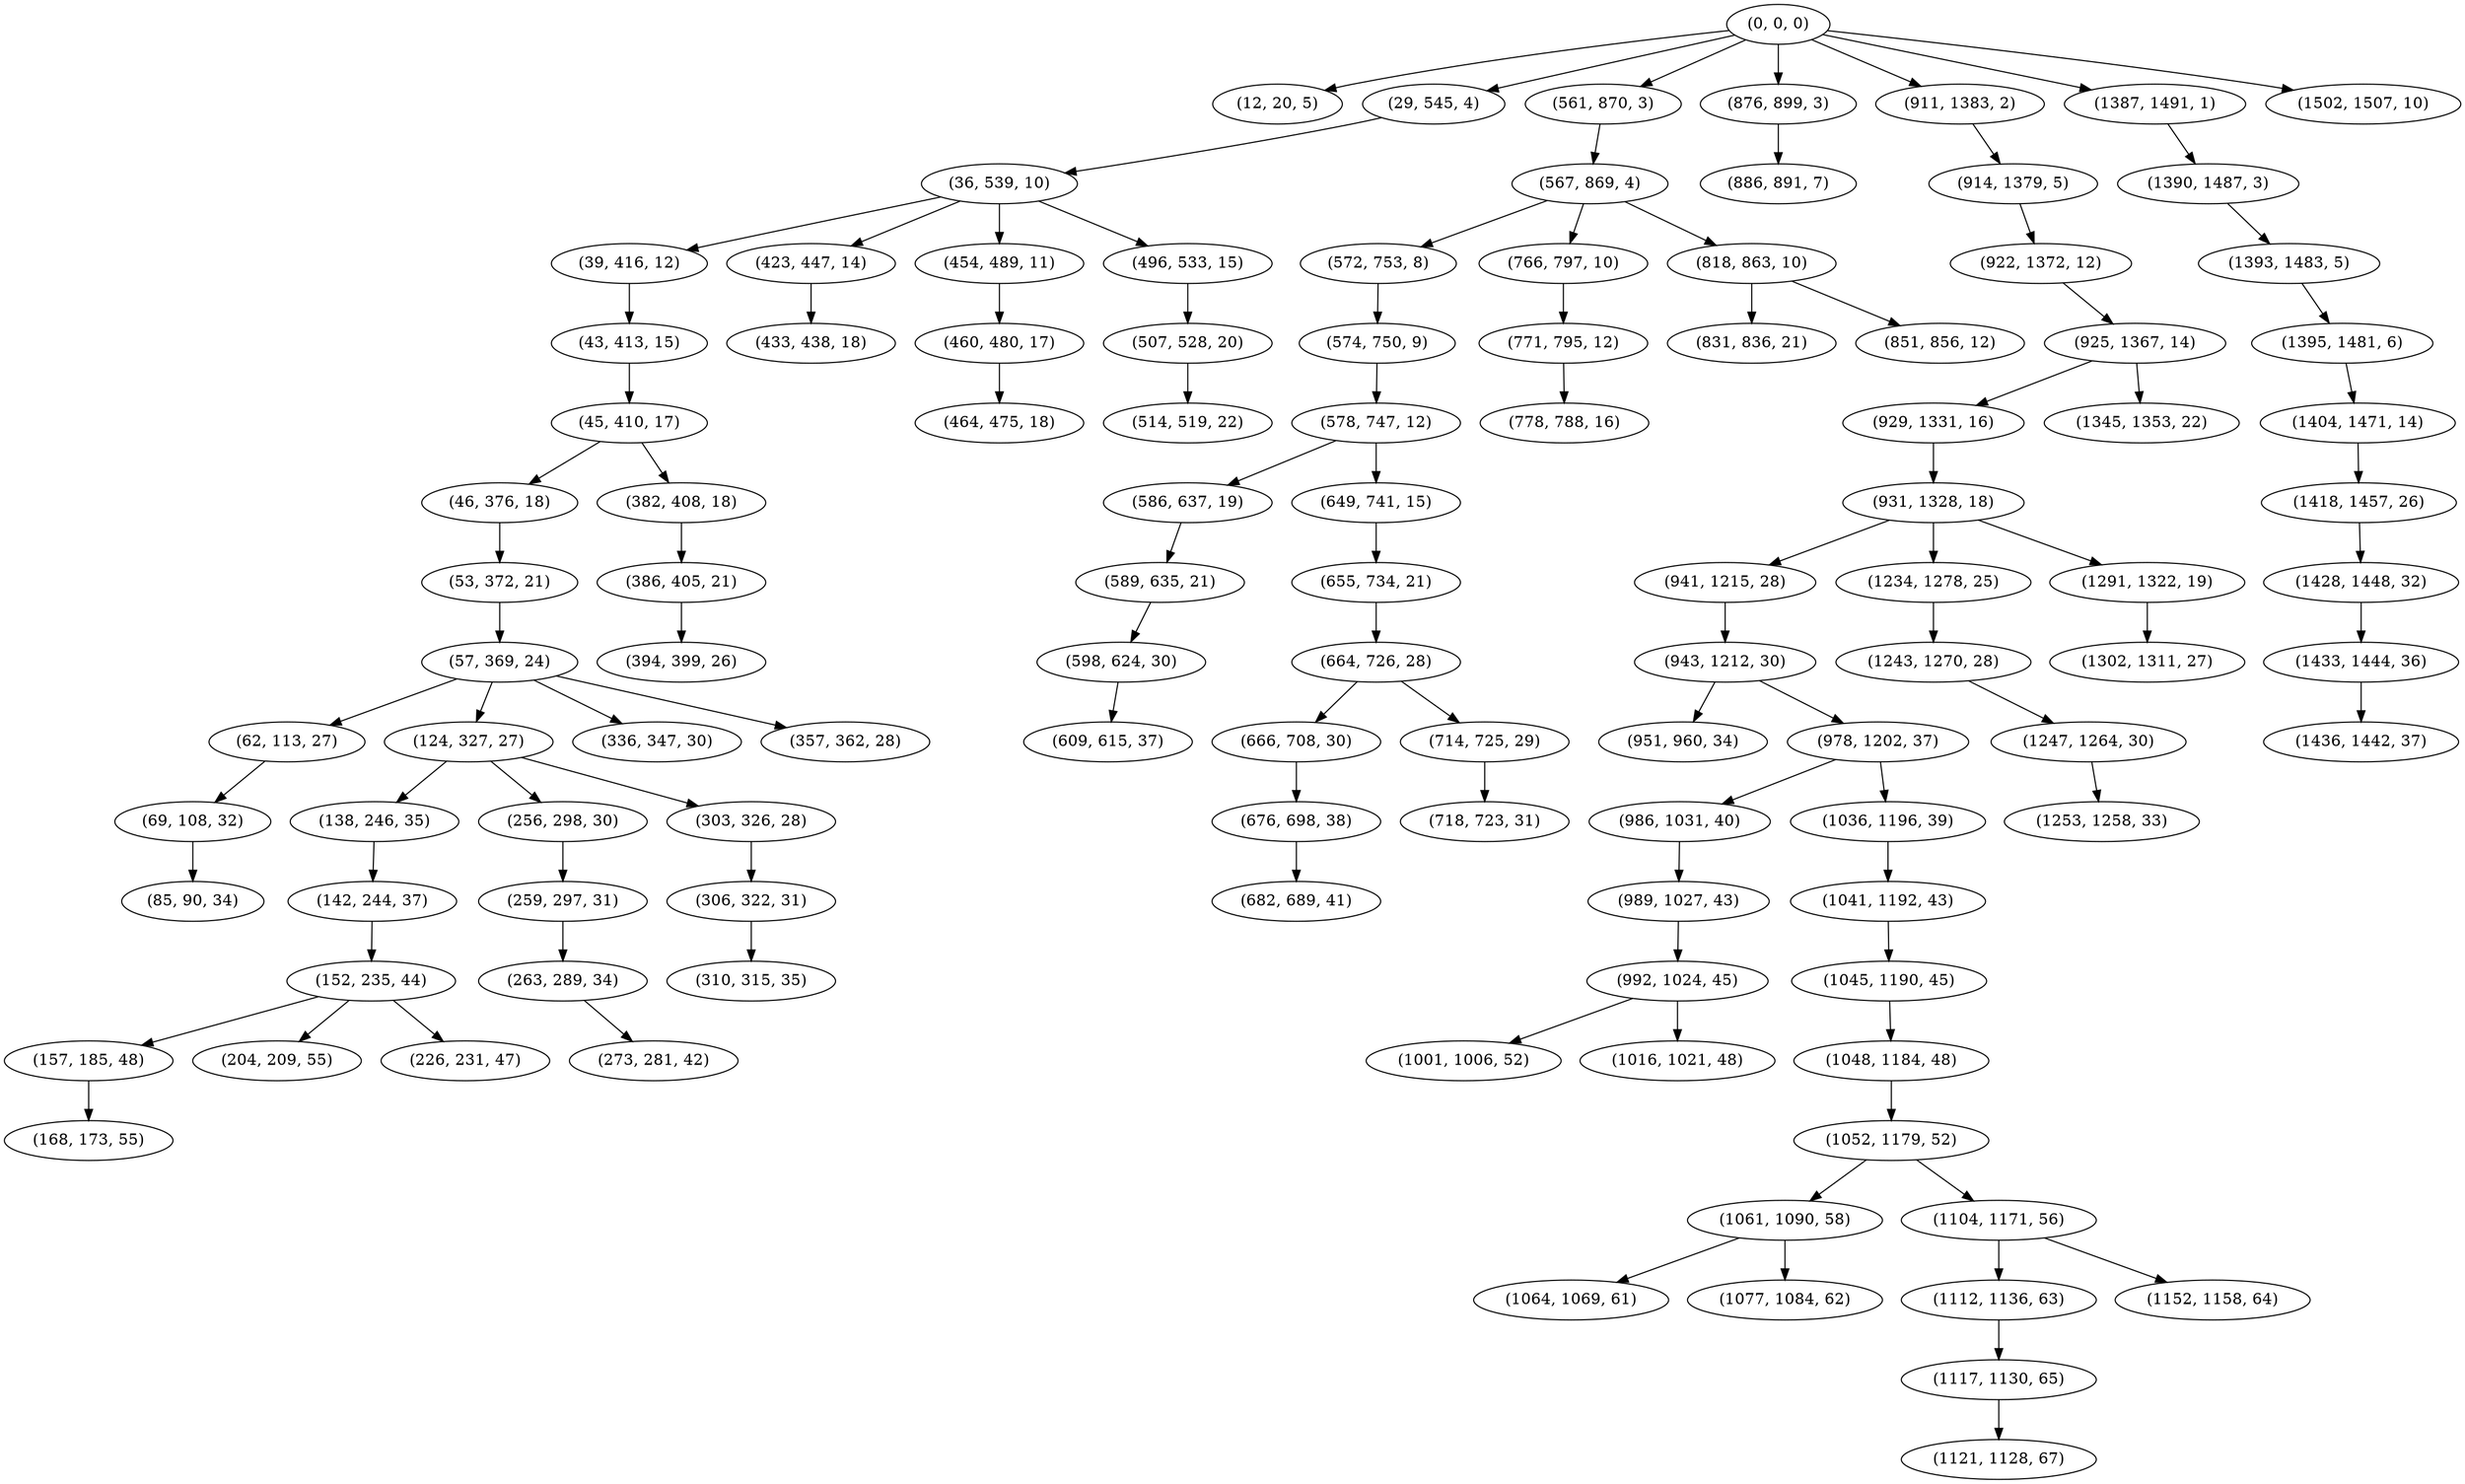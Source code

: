 digraph tree {
    "(0, 0, 0)";
    "(12, 20, 5)";
    "(29, 545, 4)";
    "(36, 539, 10)";
    "(39, 416, 12)";
    "(43, 413, 15)";
    "(45, 410, 17)";
    "(46, 376, 18)";
    "(53, 372, 21)";
    "(57, 369, 24)";
    "(62, 113, 27)";
    "(69, 108, 32)";
    "(85, 90, 34)";
    "(124, 327, 27)";
    "(138, 246, 35)";
    "(142, 244, 37)";
    "(152, 235, 44)";
    "(157, 185, 48)";
    "(168, 173, 55)";
    "(204, 209, 55)";
    "(226, 231, 47)";
    "(256, 298, 30)";
    "(259, 297, 31)";
    "(263, 289, 34)";
    "(273, 281, 42)";
    "(303, 326, 28)";
    "(306, 322, 31)";
    "(310, 315, 35)";
    "(336, 347, 30)";
    "(357, 362, 28)";
    "(382, 408, 18)";
    "(386, 405, 21)";
    "(394, 399, 26)";
    "(423, 447, 14)";
    "(433, 438, 18)";
    "(454, 489, 11)";
    "(460, 480, 17)";
    "(464, 475, 18)";
    "(496, 533, 15)";
    "(507, 528, 20)";
    "(514, 519, 22)";
    "(561, 870, 3)";
    "(567, 869, 4)";
    "(572, 753, 8)";
    "(574, 750, 9)";
    "(578, 747, 12)";
    "(586, 637, 19)";
    "(589, 635, 21)";
    "(598, 624, 30)";
    "(609, 615, 37)";
    "(649, 741, 15)";
    "(655, 734, 21)";
    "(664, 726, 28)";
    "(666, 708, 30)";
    "(676, 698, 38)";
    "(682, 689, 41)";
    "(714, 725, 29)";
    "(718, 723, 31)";
    "(766, 797, 10)";
    "(771, 795, 12)";
    "(778, 788, 16)";
    "(818, 863, 10)";
    "(831, 836, 21)";
    "(851, 856, 12)";
    "(876, 899, 3)";
    "(886, 891, 7)";
    "(911, 1383, 2)";
    "(914, 1379, 5)";
    "(922, 1372, 12)";
    "(925, 1367, 14)";
    "(929, 1331, 16)";
    "(931, 1328, 18)";
    "(941, 1215, 28)";
    "(943, 1212, 30)";
    "(951, 960, 34)";
    "(978, 1202, 37)";
    "(986, 1031, 40)";
    "(989, 1027, 43)";
    "(992, 1024, 45)";
    "(1001, 1006, 52)";
    "(1016, 1021, 48)";
    "(1036, 1196, 39)";
    "(1041, 1192, 43)";
    "(1045, 1190, 45)";
    "(1048, 1184, 48)";
    "(1052, 1179, 52)";
    "(1061, 1090, 58)";
    "(1064, 1069, 61)";
    "(1077, 1084, 62)";
    "(1104, 1171, 56)";
    "(1112, 1136, 63)";
    "(1117, 1130, 65)";
    "(1121, 1128, 67)";
    "(1152, 1158, 64)";
    "(1234, 1278, 25)";
    "(1243, 1270, 28)";
    "(1247, 1264, 30)";
    "(1253, 1258, 33)";
    "(1291, 1322, 19)";
    "(1302, 1311, 27)";
    "(1345, 1353, 22)";
    "(1387, 1491, 1)";
    "(1390, 1487, 3)";
    "(1393, 1483, 5)";
    "(1395, 1481, 6)";
    "(1404, 1471, 14)";
    "(1418, 1457, 26)";
    "(1428, 1448, 32)";
    "(1433, 1444, 36)";
    "(1436, 1442, 37)";
    "(1502, 1507, 10)";
    "(0, 0, 0)" -> "(12, 20, 5)";
    "(0, 0, 0)" -> "(29, 545, 4)";
    "(0, 0, 0)" -> "(561, 870, 3)";
    "(0, 0, 0)" -> "(876, 899, 3)";
    "(0, 0, 0)" -> "(911, 1383, 2)";
    "(0, 0, 0)" -> "(1387, 1491, 1)";
    "(0, 0, 0)" -> "(1502, 1507, 10)";
    "(29, 545, 4)" -> "(36, 539, 10)";
    "(36, 539, 10)" -> "(39, 416, 12)";
    "(36, 539, 10)" -> "(423, 447, 14)";
    "(36, 539, 10)" -> "(454, 489, 11)";
    "(36, 539, 10)" -> "(496, 533, 15)";
    "(39, 416, 12)" -> "(43, 413, 15)";
    "(43, 413, 15)" -> "(45, 410, 17)";
    "(45, 410, 17)" -> "(46, 376, 18)";
    "(45, 410, 17)" -> "(382, 408, 18)";
    "(46, 376, 18)" -> "(53, 372, 21)";
    "(53, 372, 21)" -> "(57, 369, 24)";
    "(57, 369, 24)" -> "(62, 113, 27)";
    "(57, 369, 24)" -> "(124, 327, 27)";
    "(57, 369, 24)" -> "(336, 347, 30)";
    "(57, 369, 24)" -> "(357, 362, 28)";
    "(62, 113, 27)" -> "(69, 108, 32)";
    "(69, 108, 32)" -> "(85, 90, 34)";
    "(124, 327, 27)" -> "(138, 246, 35)";
    "(124, 327, 27)" -> "(256, 298, 30)";
    "(124, 327, 27)" -> "(303, 326, 28)";
    "(138, 246, 35)" -> "(142, 244, 37)";
    "(142, 244, 37)" -> "(152, 235, 44)";
    "(152, 235, 44)" -> "(157, 185, 48)";
    "(152, 235, 44)" -> "(204, 209, 55)";
    "(152, 235, 44)" -> "(226, 231, 47)";
    "(157, 185, 48)" -> "(168, 173, 55)";
    "(256, 298, 30)" -> "(259, 297, 31)";
    "(259, 297, 31)" -> "(263, 289, 34)";
    "(263, 289, 34)" -> "(273, 281, 42)";
    "(303, 326, 28)" -> "(306, 322, 31)";
    "(306, 322, 31)" -> "(310, 315, 35)";
    "(382, 408, 18)" -> "(386, 405, 21)";
    "(386, 405, 21)" -> "(394, 399, 26)";
    "(423, 447, 14)" -> "(433, 438, 18)";
    "(454, 489, 11)" -> "(460, 480, 17)";
    "(460, 480, 17)" -> "(464, 475, 18)";
    "(496, 533, 15)" -> "(507, 528, 20)";
    "(507, 528, 20)" -> "(514, 519, 22)";
    "(561, 870, 3)" -> "(567, 869, 4)";
    "(567, 869, 4)" -> "(572, 753, 8)";
    "(567, 869, 4)" -> "(766, 797, 10)";
    "(567, 869, 4)" -> "(818, 863, 10)";
    "(572, 753, 8)" -> "(574, 750, 9)";
    "(574, 750, 9)" -> "(578, 747, 12)";
    "(578, 747, 12)" -> "(586, 637, 19)";
    "(578, 747, 12)" -> "(649, 741, 15)";
    "(586, 637, 19)" -> "(589, 635, 21)";
    "(589, 635, 21)" -> "(598, 624, 30)";
    "(598, 624, 30)" -> "(609, 615, 37)";
    "(649, 741, 15)" -> "(655, 734, 21)";
    "(655, 734, 21)" -> "(664, 726, 28)";
    "(664, 726, 28)" -> "(666, 708, 30)";
    "(664, 726, 28)" -> "(714, 725, 29)";
    "(666, 708, 30)" -> "(676, 698, 38)";
    "(676, 698, 38)" -> "(682, 689, 41)";
    "(714, 725, 29)" -> "(718, 723, 31)";
    "(766, 797, 10)" -> "(771, 795, 12)";
    "(771, 795, 12)" -> "(778, 788, 16)";
    "(818, 863, 10)" -> "(831, 836, 21)";
    "(818, 863, 10)" -> "(851, 856, 12)";
    "(876, 899, 3)" -> "(886, 891, 7)";
    "(911, 1383, 2)" -> "(914, 1379, 5)";
    "(914, 1379, 5)" -> "(922, 1372, 12)";
    "(922, 1372, 12)" -> "(925, 1367, 14)";
    "(925, 1367, 14)" -> "(929, 1331, 16)";
    "(925, 1367, 14)" -> "(1345, 1353, 22)";
    "(929, 1331, 16)" -> "(931, 1328, 18)";
    "(931, 1328, 18)" -> "(941, 1215, 28)";
    "(931, 1328, 18)" -> "(1234, 1278, 25)";
    "(931, 1328, 18)" -> "(1291, 1322, 19)";
    "(941, 1215, 28)" -> "(943, 1212, 30)";
    "(943, 1212, 30)" -> "(951, 960, 34)";
    "(943, 1212, 30)" -> "(978, 1202, 37)";
    "(978, 1202, 37)" -> "(986, 1031, 40)";
    "(978, 1202, 37)" -> "(1036, 1196, 39)";
    "(986, 1031, 40)" -> "(989, 1027, 43)";
    "(989, 1027, 43)" -> "(992, 1024, 45)";
    "(992, 1024, 45)" -> "(1001, 1006, 52)";
    "(992, 1024, 45)" -> "(1016, 1021, 48)";
    "(1036, 1196, 39)" -> "(1041, 1192, 43)";
    "(1041, 1192, 43)" -> "(1045, 1190, 45)";
    "(1045, 1190, 45)" -> "(1048, 1184, 48)";
    "(1048, 1184, 48)" -> "(1052, 1179, 52)";
    "(1052, 1179, 52)" -> "(1061, 1090, 58)";
    "(1052, 1179, 52)" -> "(1104, 1171, 56)";
    "(1061, 1090, 58)" -> "(1064, 1069, 61)";
    "(1061, 1090, 58)" -> "(1077, 1084, 62)";
    "(1104, 1171, 56)" -> "(1112, 1136, 63)";
    "(1104, 1171, 56)" -> "(1152, 1158, 64)";
    "(1112, 1136, 63)" -> "(1117, 1130, 65)";
    "(1117, 1130, 65)" -> "(1121, 1128, 67)";
    "(1234, 1278, 25)" -> "(1243, 1270, 28)";
    "(1243, 1270, 28)" -> "(1247, 1264, 30)";
    "(1247, 1264, 30)" -> "(1253, 1258, 33)";
    "(1291, 1322, 19)" -> "(1302, 1311, 27)";
    "(1387, 1491, 1)" -> "(1390, 1487, 3)";
    "(1390, 1487, 3)" -> "(1393, 1483, 5)";
    "(1393, 1483, 5)" -> "(1395, 1481, 6)";
    "(1395, 1481, 6)" -> "(1404, 1471, 14)";
    "(1404, 1471, 14)" -> "(1418, 1457, 26)";
    "(1418, 1457, 26)" -> "(1428, 1448, 32)";
    "(1428, 1448, 32)" -> "(1433, 1444, 36)";
    "(1433, 1444, 36)" -> "(1436, 1442, 37)";
}
